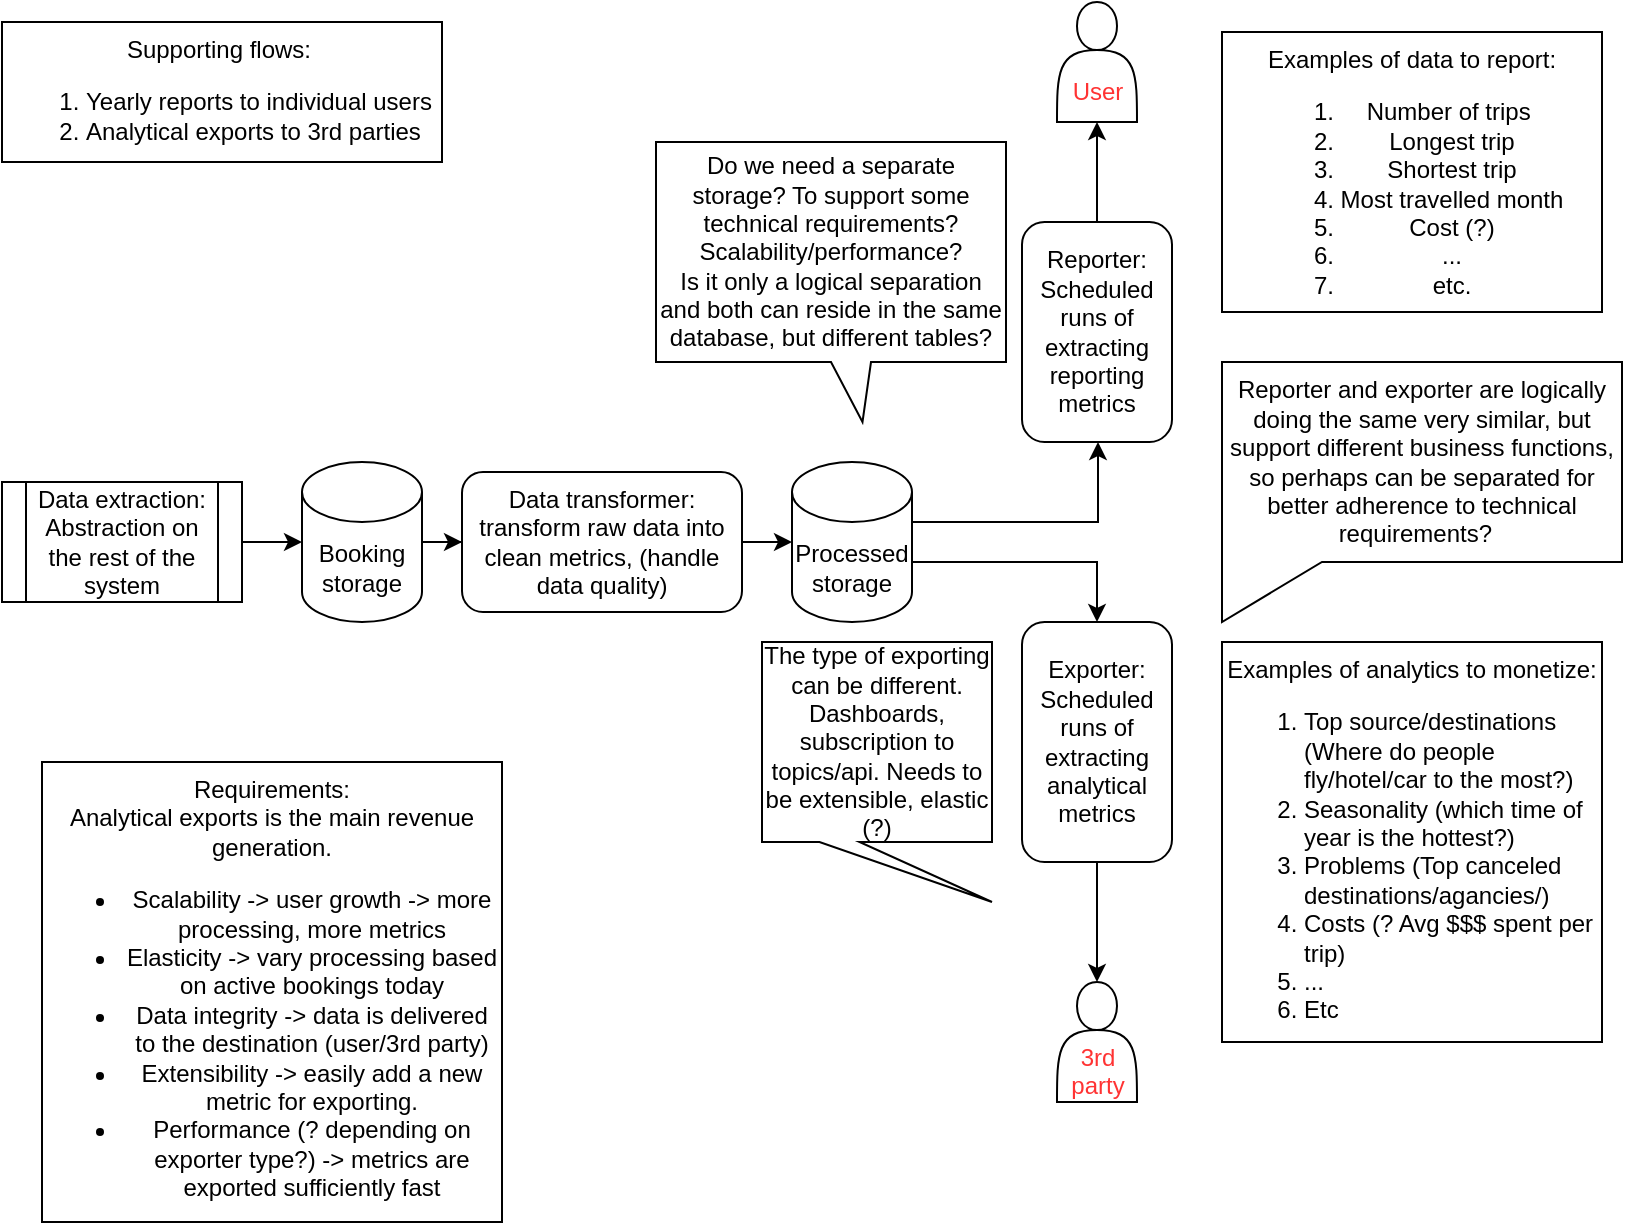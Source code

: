 <mxfile version="21.7.4" type="device">
  <diagram id="R2lEEEUBdFMjLlhIrx00" name="Page-1">
    <mxGraphModel dx="1134" dy="614" grid="1" gridSize="10" guides="1" tooltips="1" connect="1" arrows="1" fold="1" page="1" pageScale="1" pageWidth="850" pageHeight="1100" background="none" math="0" shadow="0" extFonts="Permanent Marker^https://fonts.googleapis.com/css?family=Permanent+Marker">
      <root>
        <mxCell id="0" />
        <mxCell id="1" parent="0" />
        <mxCell id="Dd1cYbYYxi9G3Xba6974-25" value="" style="edgeStyle=orthogonalEdgeStyle;rounded=0;orthogonalLoop=1;jettySize=auto;html=1;" edge="1" parent="1" source="Dd1cYbYYxi9G3Xba6974-1" target="Dd1cYbYYxi9G3Xba6974-16">
          <mxGeometry relative="1" as="geometry" />
        </mxCell>
        <mxCell id="Dd1cYbYYxi9G3Xba6974-1" value="Booking storage" style="shape=cylinder3;whiteSpace=wrap;html=1;boundedLbl=1;backgroundOutline=1;size=15;" vertex="1" parent="1">
          <mxGeometry x="160" y="230" width="60" height="80" as="geometry" />
        </mxCell>
        <mxCell id="Dd1cYbYYxi9G3Xba6974-5" value="" style="edgeStyle=orthogonalEdgeStyle;rounded=0;orthogonalLoop=1;jettySize=auto;html=1;" edge="1" parent="1" source="Dd1cYbYYxi9G3Xba6974-16" target="Dd1cYbYYxi9G3Xba6974-4">
          <mxGeometry relative="1" as="geometry">
            <mxPoint x="350" y="270" as="sourcePoint" />
          </mxGeometry>
        </mxCell>
        <mxCell id="Dd1cYbYYxi9G3Xba6974-7" value="" style="edgeStyle=orthogonalEdgeStyle;rounded=0;orthogonalLoop=1;jettySize=auto;html=1;" edge="1" parent="1" source="Dd1cYbYYxi9G3Xba6974-4" target="Dd1cYbYYxi9G3Xba6974-6">
          <mxGeometry relative="1" as="geometry">
            <Array as="points">
              <mxPoint x="558" y="260" />
            </Array>
          </mxGeometry>
        </mxCell>
        <mxCell id="Dd1cYbYYxi9G3Xba6974-28" style="edgeStyle=orthogonalEdgeStyle;rounded=0;orthogonalLoop=1;jettySize=auto;html=1;exitX=1;exitY=0.5;exitDx=0;exitDy=0;exitPerimeter=0;entryX=0.5;entryY=0;entryDx=0;entryDy=0;" edge="1" parent="1" source="Dd1cYbYYxi9G3Xba6974-4" target="Dd1cYbYYxi9G3Xba6974-27">
          <mxGeometry relative="1" as="geometry">
            <Array as="points">
              <mxPoint x="465" y="280" />
              <mxPoint x="558" y="280" />
            </Array>
          </mxGeometry>
        </mxCell>
        <mxCell id="Dd1cYbYYxi9G3Xba6974-4" value="Processed storage" style="shape=cylinder3;whiteSpace=wrap;html=1;boundedLbl=1;backgroundOutline=1;size=15;" vertex="1" parent="1">
          <mxGeometry x="405" y="230" width="60" height="80" as="geometry" />
        </mxCell>
        <mxCell id="Dd1cYbYYxi9G3Xba6974-9" value="" style="edgeStyle=orthogonalEdgeStyle;rounded=0;orthogonalLoop=1;jettySize=auto;html=1;entryX=0.5;entryY=1;entryDx=0;entryDy=0;" edge="1" parent="1" source="Dd1cYbYYxi9G3Xba6974-6" target="Dd1cYbYYxi9G3Xba6974-12">
          <mxGeometry relative="1" as="geometry">
            <mxPoint x="557.5" y="100" as="targetPoint" />
          </mxGeometry>
        </mxCell>
        <mxCell id="Dd1cYbYYxi9G3Xba6974-6" value="Reporter:&lt;br&gt;Scheduled runs of extracting reporting metrics" style="rounded=1;whiteSpace=wrap;html=1;" vertex="1" parent="1">
          <mxGeometry x="520" y="110" width="75" height="110" as="geometry" />
        </mxCell>
        <mxCell id="Dd1cYbYYxi9G3Xba6974-12" value="&lt;font color=&quot;#ff3333&quot;&gt;&lt;br&gt;&lt;br&gt;User&lt;/font&gt;" style="shape=actor;whiteSpace=wrap;html=1;" vertex="1" parent="1">
          <mxGeometry x="537.5" width="40" height="60" as="geometry" />
        </mxCell>
        <mxCell id="Dd1cYbYYxi9G3Xba6974-21" value="" style="edgeStyle=orthogonalEdgeStyle;rounded=0;orthogonalLoop=1;jettySize=auto;html=1;exitX=1;exitY=0.5;exitDx=0;exitDy=0;" edge="1" parent="1" source="Dd1cYbYYxi9G3Xba6974-15" target="Dd1cYbYYxi9G3Xba6974-1">
          <mxGeometry relative="1" as="geometry">
            <mxPoint x="132.72" y="269.4" as="sourcePoint" />
          </mxGeometry>
        </mxCell>
        <mxCell id="Dd1cYbYYxi9G3Xba6974-16" value="Data transformer: transform raw data into clean metrics, (handle data quality)" style="rounded=1;whiteSpace=wrap;html=1;" vertex="1" parent="1">
          <mxGeometry x="240" y="235" width="140" height="70" as="geometry" />
        </mxCell>
        <mxCell id="Dd1cYbYYxi9G3Xba6974-15" value="Data extraction: Abstraction on the rest of the system" style="shape=process;whiteSpace=wrap;html=1;backgroundOutline=1;" vertex="1" parent="1">
          <mxGeometry x="10" y="240" width="120" height="60" as="geometry" />
        </mxCell>
        <mxCell id="Dd1cYbYYxi9G3Xba6974-26" value="&lt;div style=&quot;text-align: center;&quot;&gt;&lt;span style=&quot;background-color: initial; text-align: left;&quot;&gt;Supporting flows:&lt;/span&gt;&lt;/div&gt;&lt;ol&gt;&lt;li&gt;&lt;span style=&quot;background-color: initial; text-align: left;&quot;&gt;Yearly reports to individual users&lt;/span&gt;&lt;/li&gt;&lt;li&gt;Analytical exports to 3rd parties&lt;/li&gt;&lt;/ol&gt;&lt;div style=&quot;text-align: center;&quot;&gt;&lt;br&gt;&lt;/div&gt;" style="rounded=0;whiteSpace=wrap;html=1;align=left;verticalAlign=top;" vertex="1" parent="1">
          <mxGeometry x="10" y="10" width="220" height="70" as="geometry" />
        </mxCell>
        <mxCell id="Dd1cYbYYxi9G3Xba6974-39" value="" style="edgeStyle=orthogonalEdgeStyle;rounded=0;orthogonalLoop=1;jettySize=auto;html=1;" edge="1" parent="1" source="Dd1cYbYYxi9G3Xba6974-27" target="Dd1cYbYYxi9G3Xba6974-30">
          <mxGeometry relative="1" as="geometry" />
        </mxCell>
        <mxCell id="Dd1cYbYYxi9G3Xba6974-27" value="Exporter:&lt;br&gt;Scheduled runs of extracting analytical metrics" style="rounded=1;whiteSpace=wrap;html=1;" vertex="1" parent="1">
          <mxGeometry x="520" y="310" width="75" height="120" as="geometry" />
        </mxCell>
        <mxCell id="Dd1cYbYYxi9G3Xba6974-30" value="&lt;font color=&quot;#ff3333&quot;&gt;&lt;br&gt;&lt;br&gt;3rd party&lt;br&gt;&lt;/font&gt;" style="shape=actor;whiteSpace=wrap;html=1;" vertex="1" parent="1">
          <mxGeometry x="537.5" y="490" width="40" height="60" as="geometry" />
        </mxCell>
        <mxCell id="Dd1cYbYYxi9G3Xba6974-32" value="Examples of analytics to monetize:&lt;br&gt;&lt;ol&gt;&lt;li style=&quot;text-align: left;&quot;&gt;Top source/destinations (Where do people fly/hotel/car to the most?)&lt;/li&gt;&lt;li style=&quot;text-align: left;&quot;&gt;Seasonality (which time of year is the hottest?)&lt;/li&gt;&lt;li style=&quot;text-align: left;&quot;&gt;Problems (Top canceled destinations/agancies/)&lt;/li&gt;&lt;li style=&quot;text-align: left;&quot;&gt;Costs (? Avg $$$ spent per trip)&lt;/li&gt;&lt;li style=&quot;text-align: left;&quot;&gt;...&lt;/li&gt;&lt;li style=&quot;text-align: left;&quot;&gt;Etc&lt;/li&gt;&lt;/ol&gt;" style="rounded=0;whiteSpace=wrap;html=1;verticalAlign=top;" vertex="1" parent="1">
          <mxGeometry x="620" y="320" width="190" height="200" as="geometry" />
        </mxCell>
        <mxCell id="Dd1cYbYYxi9G3Xba6974-33" value="Examples of data to report:&lt;br&gt;&lt;ol&gt;&lt;li style=&quot;&quot;&gt;Number of trips&amp;nbsp;&lt;/li&gt;&lt;li style=&quot;&quot;&gt;Longest trip&lt;/li&gt;&lt;li style=&quot;&quot;&gt;Shortest trip&lt;/li&gt;&lt;li style=&quot;&quot;&gt;Most travelled month&lt;/li&gt;&lt;li style=&quot;&quot;&gt;Cost (?)&lt;/li&gt;&lt;li style=&quot;&quot;&gt;...&lt;/li&gt;&lt;li style=&quot;&quot;&gt;etc.&lt;/li&gt;&lt;/ol&gt;" style="rounded=0;whiteSpace=wrap;html=1;verticalAlign=top;align=center;" vertex="1" parent="1">
          <mxGeometry x="620" y="15" width="190" height="140" as="geometry" />
        </mxCell>
        <mxCell id="Dd1cYbYYxi9G3Xba6974-35" value="&lt;div style=&quot;border-color: var(--border-color);&quot;&gt;Requirements:&lt;/div&gt;&lt;div style=&quot;border-color: var(--border-color);&quot;&gt;Analytical exports is the main revenue generation.&lt;/div&gt;&lt;div style=&quot;border-color: var(--border-color);&quot;&gt;&lt;ul&gt;&lt;li style=&quot;&quot;&gt;Scalability -&amp;gt; user growth -&amp;gt; more processing, more metrics&lt;br&gt;&lt;/li&gt;&lt;li style=&quot;&quot;&gt;Elasticity -&amp;gt; vary processing based on active bookings today&lt;/li&gt;&lt;li style=&quot;&quot;&gt;Data integrity -&amp;gt; data is delivered to the destination (user/3rd party)&lt;/li&gt;&lt;li style=&quot;border-color: var(--border-color);&quot;&gt;Extensibility -&amp;gt; easily add a new metric for exporting.&lt;/li&gt;&lt;li style=&quot;border-color: var(--border-color);&quot;&gt;Performance (? depending on exporter type?) -&amp;gt; metrics are exported sufficiently fast&lt;/li&gt;&lt;/ul&gt;&lt;/div&gt;" style="rounded=0;whiteSpace=wrap;html=1;align=center;verticalAlign=top;" vertex="1" parent="1">
          <mxGeometry x="30" y="380" width="230" height="230" as="geometry" />
        </mxCell>
        <mxCell id="Dd1cYbYYxi9G3Xba6974-41" value="Do we need a separate storage? To support some technical requirements? Scalability/performance?&lt;br&gt;Is it only a logical separation and both can reside in the same database, but different tables?" style="shape=callout;whiteSpace=wrap;html=1;perimeter=calloutPerimeter;rotation=0;position2=0.59;" vertex="1" parent="1">
          <mxGeometry x="337" y="70" width="175" height="140" as="geometry" />
        </mxCell>
        <mxCell id="Dd1cYbYYxi9G3Xba6974-42" value="Reporter and exporter are logically doing the same very similar, but support different business functions, so perhaps can be separated for better adherence to technical requirements?&amp;nbsp;&amp;nbsp;" style="shape=callout;whiteSpace=wrap;html=1;perimeter=calloutPerimeter;size=30;position=0;position2=0;base=50;" vertex="1" parent="1">
          <mxGeometry x="620" y="180" width="200" height="130" as="geometry" />
        </mxCell>
        <mxCell id="Dd1cYbYYxi9G3Xba6974-43" value="The type of exporting can be different. Dashboards, subscription to topics/api. Needs to be extensible, elastic (?)" style="shape=callout;whiteSpace=wrap;html=1;perimeter=calloutPerimeter;base=20;size=30;position=0.25;position2=1;" vertex="1" parent="1">
          <mxGeometry x="390" y="320" width="115" height="130" as="geometry" />
        </mxCell>
      </root>
    </mxGraphModel>
  </diagram>
</mxfile>
